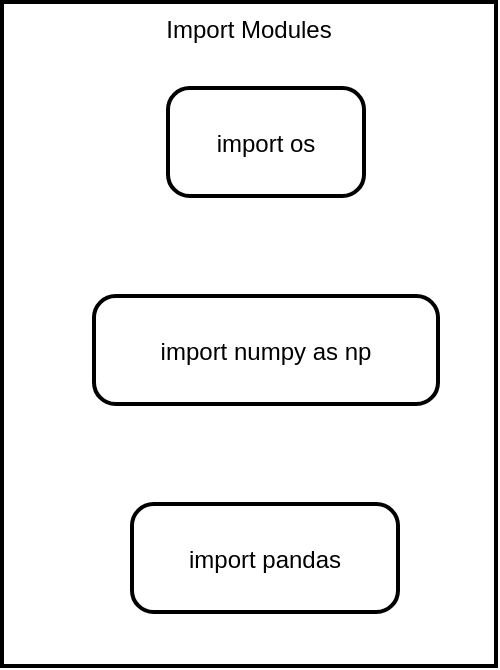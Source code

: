 <mxfile version="26.1.3">
  <diagram name="第 1 页" id="S6kjEJ6902qk8KbPHHLl">
    <mxGraphModel>
      <root>
        <mxCell id="0" />
        <mxCell id="1" parent="0" />
        <mxCell id="2" value="Import Modules" style="whiteSpace=wrap;strokeWidth=2;verticalAlign=top;" vertex="1" parent="1">
          <mxGeometry x="8" y="8" width="247" height="332" as="geometry" />
        </mxCell>
        <mxCell id="3" value="import os" style="rounded=1;arcSize=20;strokeWidth=2" vertex="1" parent="2">
          <mxGeometry x="83" y="43" width="98" height="54" as="geometry" />
        </mxCell>
        <mxCell id="4" value="import numpy as np" style="rounded=1;arcSize=20;strokeWidth=2" vertex="1" parent="2">
          <mxGeometry x="46" y="147" width="172" height="54" as="geometry" />
        </mxCell>
        <mxCell id="5" value="import pandas" style="rounded=1;arcSize=20;strokeWidth=2" vertex="1" parent="2">
          <mxGeometry x="65" y="251" width="133" height="54" as="geometry" />
        </mxCell>
      </root>
    </mxGraphModel>
  </diagram>
</mxfile>

